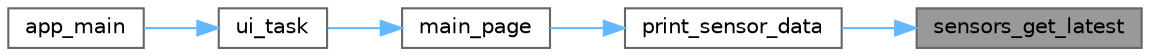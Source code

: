 digraph "sensors_get_latest"
{
 // LATEX_PDF_SIZE
  bgcolor="transparent";
  edge [fontname=Helvetica,fontsize=10,labelfontname=Helvetica,labelfontsize=10];
  node [fontname=Helvetica,fontsize=10,shape=box,height=0.2,width=0.4];
  rankdir="RL";
  Node1 [id="Node000001",label="sensors_get_latest",height=0.2,width=0.4,color="gray40", fillcolor="grey60", style="filled", fontcolor="black",tooltip=" "];
  Node1 -> Node2 [id="edge5_Node000001_Node000002",dir="back",color="steelblue1",style="solid",tooltip=" "];
  Node2 [id="Node000002",label="print_sensor_data",height=0.2,width=0.4,color="grey40", fillcolor="white", style="filled",URL="$utils_8c.html#a4bc9bfc0677667a966d7ab73efafa4d1",tooltip="Prints the data from the sensors. This function retrieves the latest sensor data and prints it to the..."];
  Node2 -> Node3 [id="edge6_Node000002_Node000003",dir="back",color="steelblue1",style="solid",tooltip=" "];
  Node3 [id="Node000003",label="main_page",height=0.2,width=0.4,color="grey40", fillcolor="white", style="filled",URL="$pages_8c.html#a97b680dc869c646b03f34ad2a3260a6b",tooltip="Function to handle the main page UI. This function is called when the current page is set to MAIN."];
  Node3 -> Node4 [id="edge7_Node000003_Node000004",dir="back",color="steelblue1",style="solid",tooltip=" "];
  Node4 [id="Node000004",label="ui_task",height=0.2,width=0.4,color="grey40", fillcolor="white", style="filled",URL="$tasks_8c.html#a38934c613f9e3b3071370604aa661010",tooltip="Wrapper function for the UI task."];
  Node4 -> Node5 [id="edge8_Node000004_Node000005",dir="back",color="steelblue1",style="solid",tooltip=" "];
  Node5 [id="Node000005",label="app_main",height=0.2,width=0.4,color="grey40", fillcolor="white", style="filled",URL="$main_8c.html#a630544a7f0a2cc40d8a7fefab7e2fe70",tooltip=" "];
}
